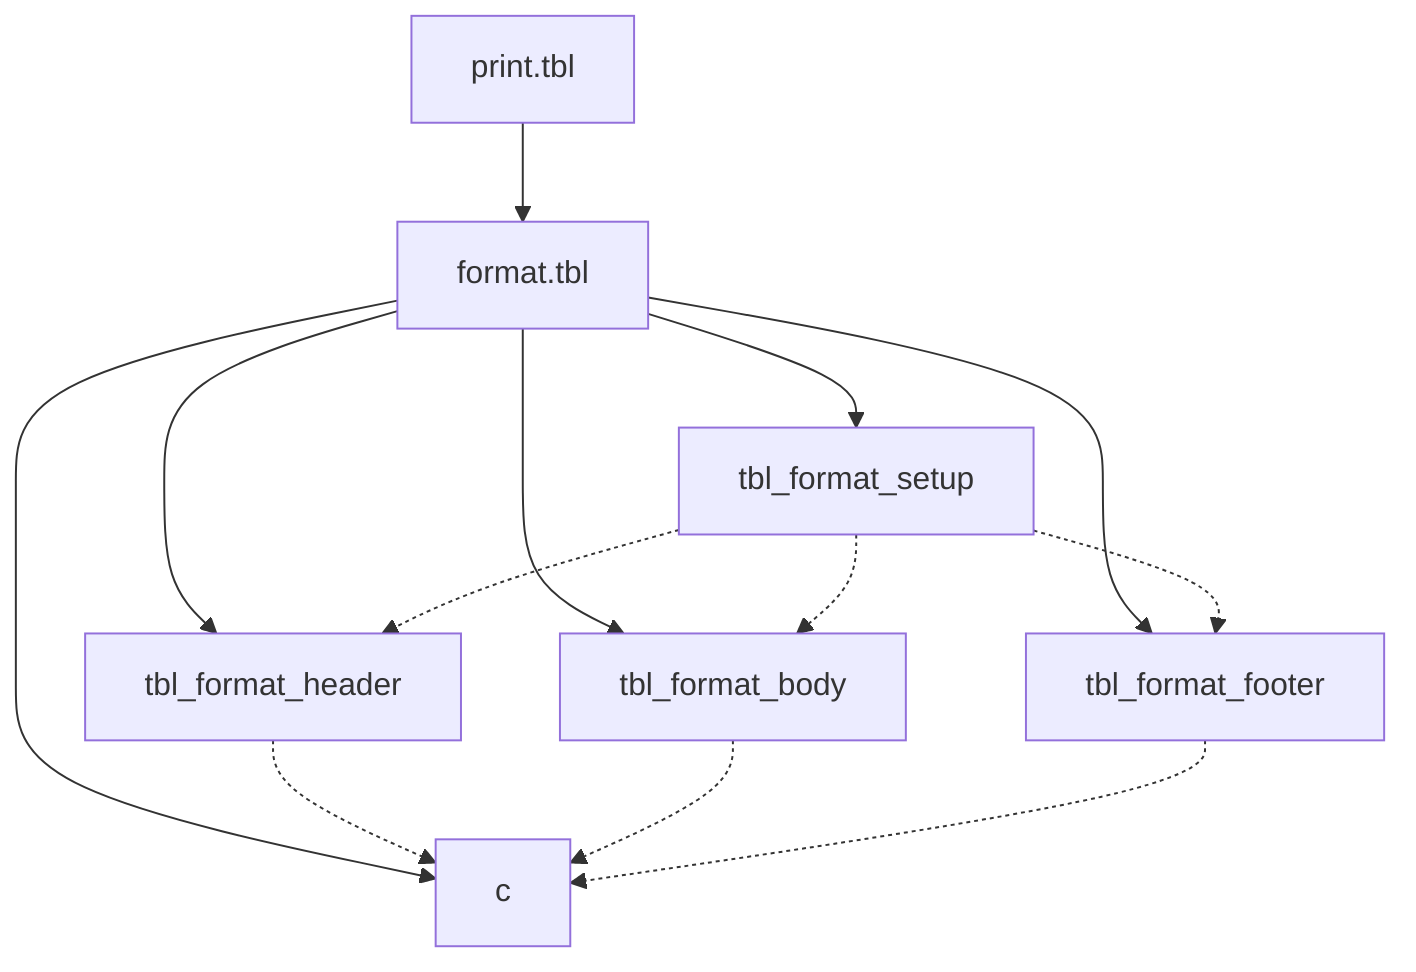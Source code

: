 graph TD
  print.tbl --> format.tbl
  format.tbl --> tbl_format_setup
  format.tbl --> tbl_format_header
  format.tbl --> tbl_format_body
  format.tbl --> tbl_format_footer
  tbl_format_setup -.-> tbl_format_header
  tbl_format_setup -.-> tbl_format_body
  tbl_format_setup -.-> tbl_format_footer
  format.tbl --> c
  tbl_format_header -.-> c
  tbl_format_body -.-> c
  tbl_format_footer -.-> c